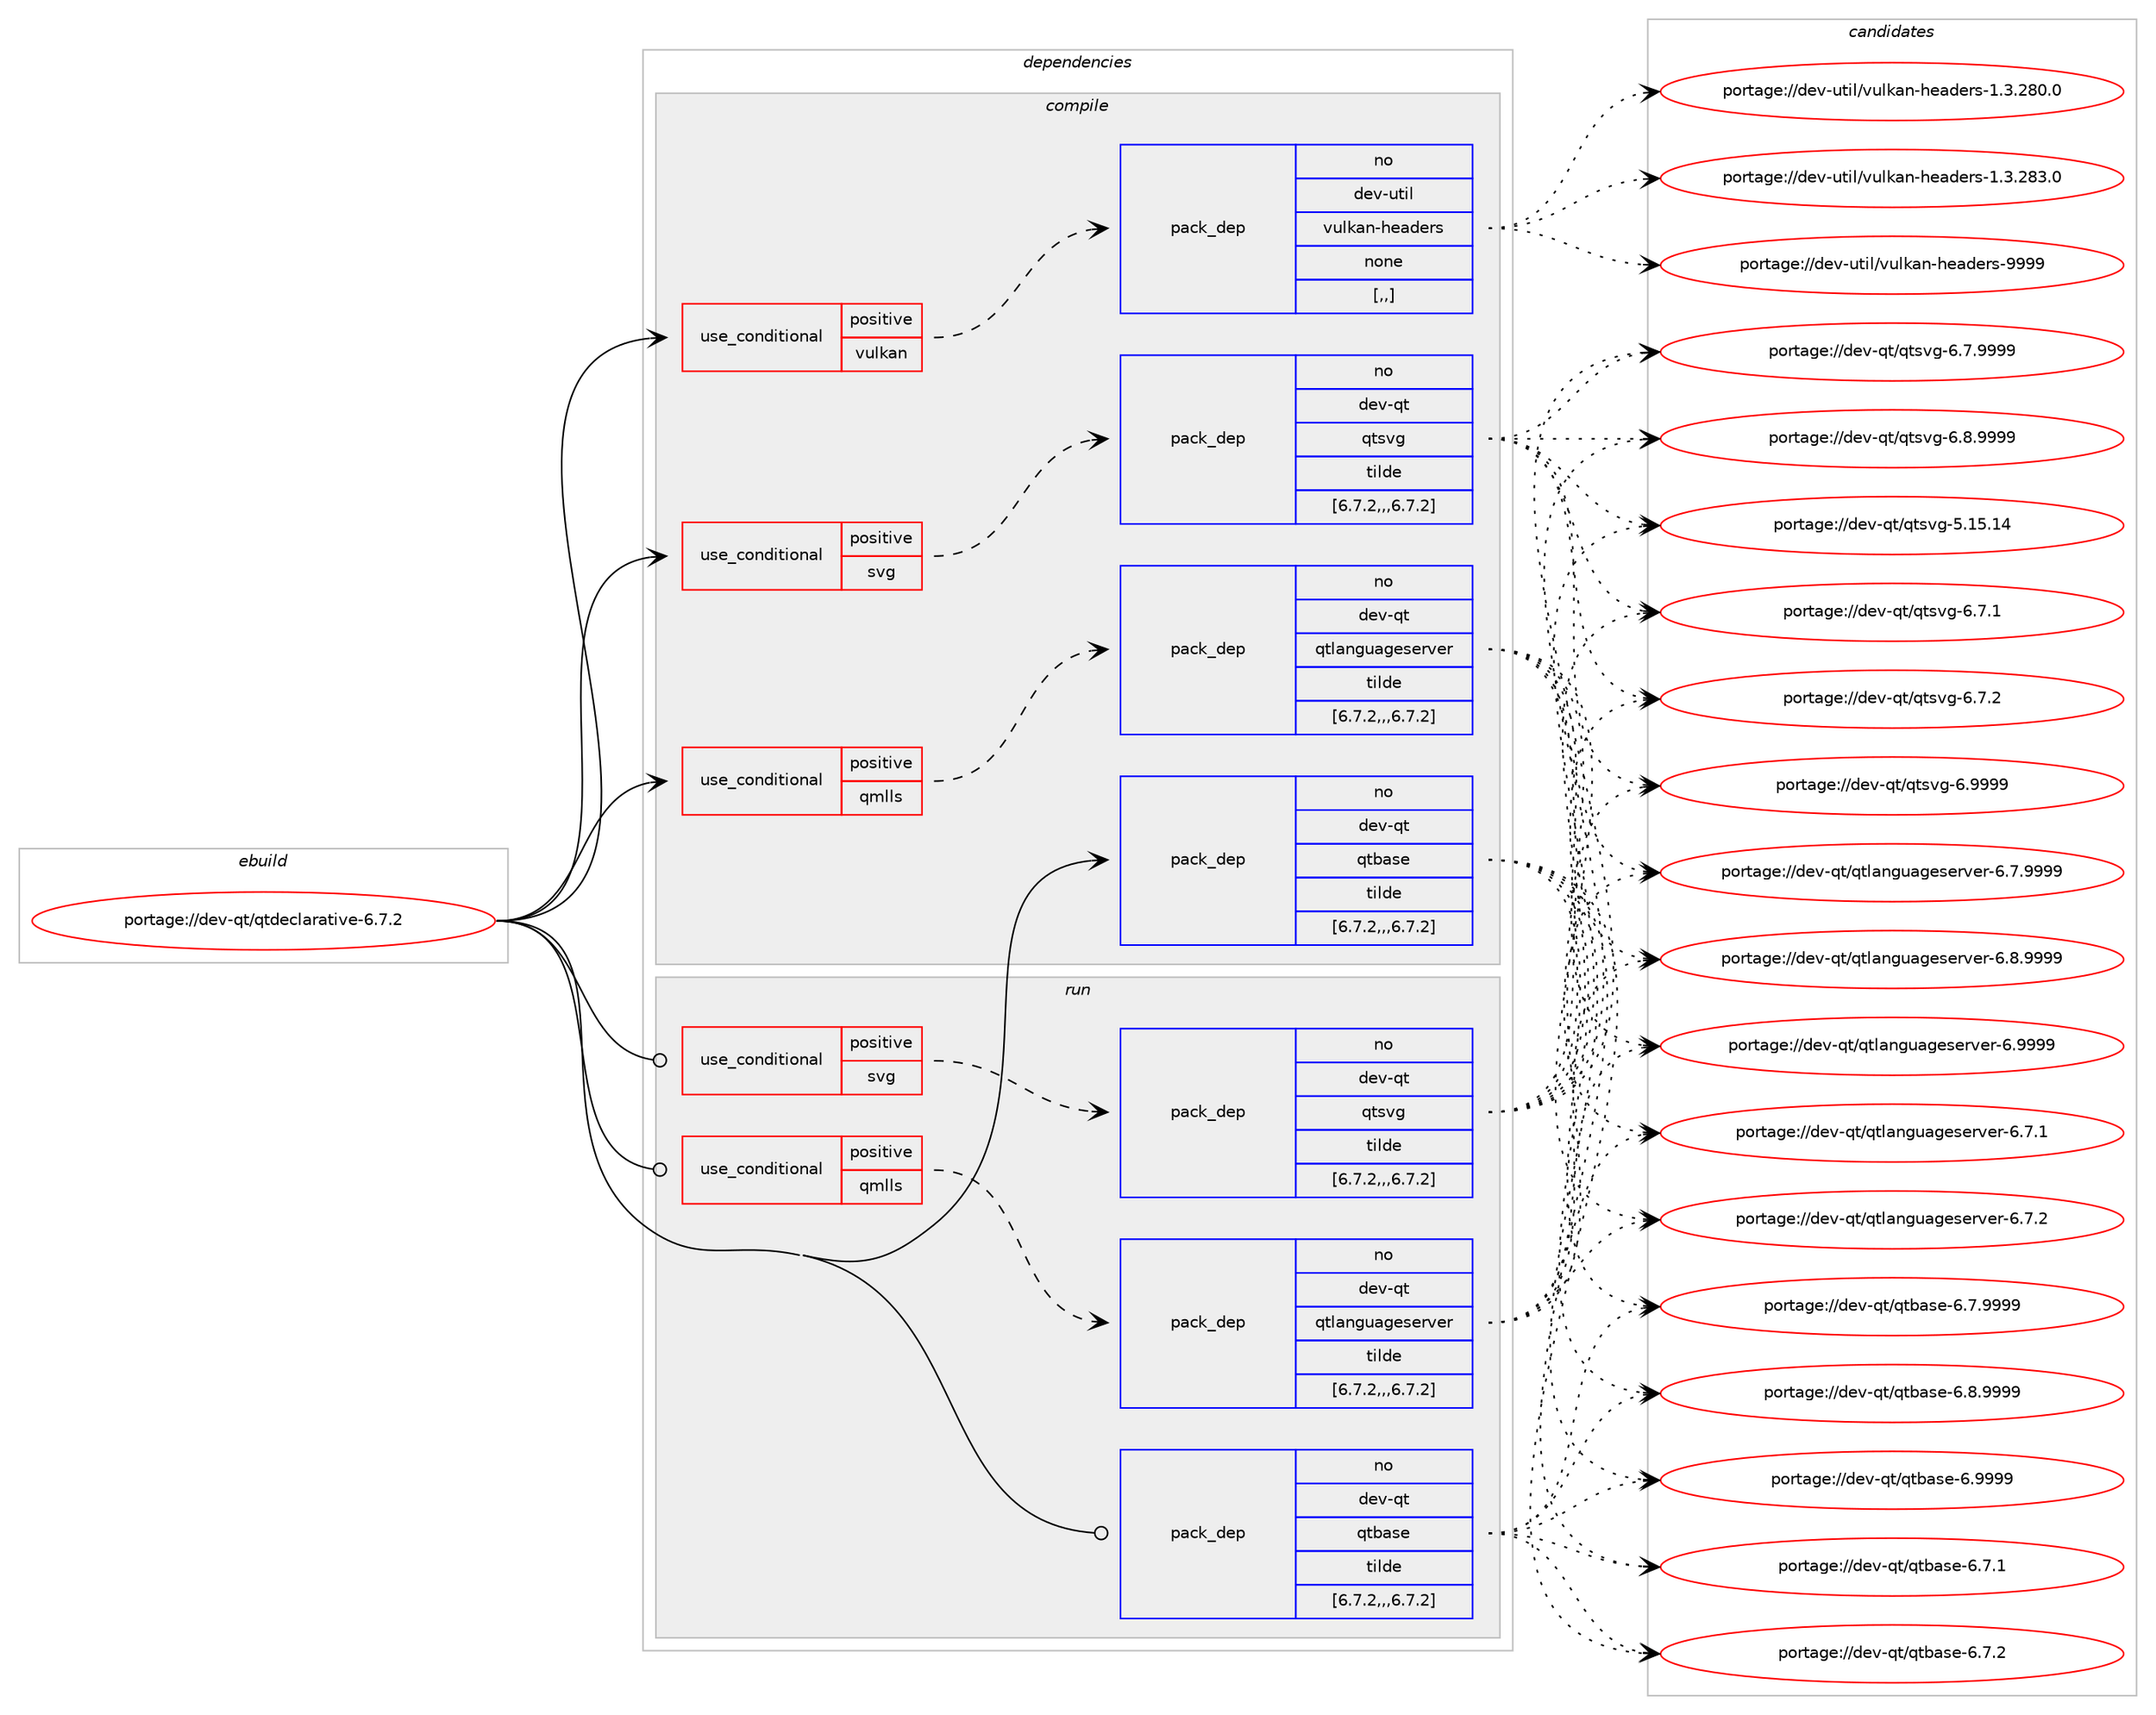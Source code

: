 digraph prolog {

# *************
# Graph options
# *************

newrank=true;
concentrate=true;
compound=true;
graph [rankdir=LR,fontname=Helvetica,fontsize=10,ranksep=1.5];#, ranksep=2.5, nodesep=0.2];
edge  [arrowhead=vee];
node  [fontname=Helvetica,fontsize=10];

# **********
# The ebuild
# **********

subgraph cluster_leftcol {
color=gray;
rank=same;
label=<<i>ebuild</i>>;
id [label="portage://dev-qt/qtdeclarative-6.7.2", color=red, width=4, href="../dev-qt/qtdeclarative-6.7.2.svg"];
}

# ****************
# The dependencies
# ****************

subgraph cluster_midcol {
color=gray;
label=<<i>dependencies</i>>;
subgraph cluster_compile {
fillcolor="#eeeeee";
style=filled;
label=<<i>compile</i>>;
subgraph cond40745 {
dependency165503 [label=<<TABLE BORDER="0" CELLBORDER="1" CELLSPACING="0" CELLPADDING="4"><TR><TD ROWSPAN="3" CELLPADDING="10">use_conditional</TD></TR><TR><TD>positive</TD></TR><TR><TD>qmlls</TD></TR></TABLE>>, shape=none, color=red];
subgraph pack123518 {
dependency165504 [label=<<TABLE BORDER="0" CELLBORDER="1" CELLSPACING="0" CELLPADDING="4" WIDTH="220"><TR><TD ROWSPAN="6" CELLPADDING="30">pack_dep</TD></TR><TR><TD WIDTH="110">no</TD></TR><TR><TD>dev-qt</TD></TR><TR><TD>qtlanguageserver</TD></TR><TR><TD>tilde</TD></TR><TR><TD>[6.7.2,,,6.7.2]</TD></TR></TABLE>>, shape=none, color=blue];
}
dependency165503:e -> dependency165504:w [weight=20,style="dashed",arrowhead="vee"];
}
id:e -> dependency165503:w [weight=20,style="solid",arrowhead="vee"];
subgraph cond40746 {
dependency165505 [label=<<TABLE BORDER="0" CELLBORDER="1" CELLSPACING="0" CELLPADDING="4"><TR><TD ROWSPAN="3" CELLPADDING="10">use_conditional</TD></TR><TR><TD>positive</TD></TR><TR><TD>svg</TD></TR></TABLE>>, shape=none, color=red];
subgraph pack123519 {
dependency165506 [label=<<TABLE BORDER="0" CELLBORDER="1" CELLSPACING="0" CELLPADDING="4" WIDTH="220"><TR><TD ROWSPAN="6" CELLPADDING="30">pack_dep</TD></TR><TR><TD WIDTH="110">no</TD></TR><TR><TD>dev-qt</TD></TR><TR><TD>qtsvg</TD></TR><TR><TD>tilde</TD></TR><TR><TD>[6.7.2,,,6.7.2]</TD></TR></TABLE>>, shape=none, color=blue];
}
dependency165505:e -> dependency165506:w [weight=20,style="dashed",arrowhead="vee"];
}
id:e -> dependency165505:w [weight=20,style="solid",arrowhead="vee"];
subgraph cond40747 {
dependency165507 [label=<<TABLE BORDER="0" CELLBORDER="1" CELLSPACING="0" CELLPADDING="4"><TR><TD ROWSPAN="3" CELLPADDING="10">use_conditional</TD></TR><TR><TD>positive</TD></TR><TR><TD>vulkan</TD></TR></TABLE>>, shape=none, color=red];
subgraph pack123520 {
dependency165508 [label=<<TABLE BORDER="0" CELLBORDER="1" CELLSPACING="0" CELLPADDING="4" WIDTH="220"><TR><TD ROWSPAN="6" CELLPADDING="30">pack_dep</TD></TR><TR><TD WIDTH="110">no</TD></TR><TR><TD>dev-util</TD></TR><TR><TD>vulkan-headers</TD></TR><TR><TD>none</TD></TR><TR><TD>[,,]</TD></TR></TABLE>>, shape=none, color=blue];
}
dependency165507:e -> dependency165508:w [weight=20,style="dashed",arrowhead="vee"];
}
id:e -> dependency165507:w [weight=20,style="solid",arrowhead="vee"];
subgraph pack123521 {
dependency165509 [label=<<TABLE BORDER="0" CELLBORDER="1" CELLSPACING="0" CELLPADDING="4" WIDTH="220"><TR><TD ROWSPAN="6" CELLPADDING="30">pack_dep</TD></TR><TR><TD WIDTH="110">no</TD></TR><TR><TD>dev-qt</TD></TR><TR><TD>qtbase</TD></TR><TR><TD>tilde</TD></TR><TR><TD>[6.7.2,,,6.7.2]</TD></TR></TABLE>>, shape=none, color=blue];
}
id:e -> dependency165509:w [weight=20,style="solid",arrowhead="vee"];
}
subgraph cluster_compileandrun {
fillcolor="#eeeeee";
style=filled;
label=<<i>compile and run</i>>;
}
subgraph cluster_run {
fillcolor="#eeeeee";
style=filled;
label=<<i>run</i>>;
subgraph cond40748 {
dependency165510 [label=<<TABLE BORDER="0" CELLBORDER="1" CELLSPACING="0" CELLPADDING="4"><TR><TD ROWSPAN="3" CELLPADDING="10">use_conditional</TD></TR><TR><TD>positive</TD></TR><TR><TD>qmlls</TD></TR></TABLE>>, shape=none, color=red];
subgraph pack123522 {
dependency165511 [label=<<TABLE BORDER="0" CELLBORDER="1" CELLSPACING="0" CELLPADDING="4" WIDTH="220"><TR><TD ROWSPAN="6" CELLPADDING="30">pack_dep</TD></TR><TR><TD WIDTH="110">no</TD></TR><TR><TD>dev-qt</TD></TR><TR><TD>qtlanguageserver</TD></TR><TR><TD>tilde</TD></TR><TR><TD>[6.7.2,,,6.7.2]</TD></TR></TABLE>>, shape=none, color=blue];
}
dependency165510:e -> dependency165511:w [weight=20,style="dashed",arrowhead="vee"];
}
id:e -> dependency165510:w [weight=20,style="solid",arrowhead="odot"];
subgraph cond40749 {
dependency165512 [label=<<TABLE BORDER="0" CELLBORDER="1" CELLSPACING="0" CELLPADDING="4"><TR><TD ROWSPAN="3" CELLPADDING="10">use_conditional</TD></TR><TR><TD>positive</TD></TR><TR><TD>svg</TD></TR></TABLE>>, shape=none, color=red];
subgraph pack123523 {
dependency165513 [label=<<TABLE BORDER="0" CELLBORDER="1" CELLSPACING="0" CELLPADDING="4" WIDTH="220"><TR><TD ROWSPAN="6" CELLPADDING="30">pack_dep</TD></TR><TR><TD WIDTH="110">no</TD></TR><TR><TD>dev-qt</TD></TR><TR><TD>qtsvg</TD></TR><TR><TD>tilde</TD></TR><TR><TD>[6.7.2,,,6.7.2]</TD></TR></TABLE>>, shape=none, color=blue];
}
dependency165512:e -> dependency165513:w [weight=20,style="dashed",arrowhead="vee"];
}
id:e -> dependency165512:w [weight=20,style="solid",arrowhead="odot"];
subgraph pack123524 {
dependency165514 [label=<<TABLE BORDER="0" CELLBORDER="1" CELLSPACING="0" CELLPADDING="4" WIDTH="220"><TR><TD ROWSPAN="6" CELLPADDING="30">pack_dep</TD></TR><TR><TD WIDTH="110">no</TD></TR><TR><TD>dev-qt</TD></TR><TR><TD>qtbase</TD></TR><TR><TD>tilde</TD></TR><TR><TD>[6.7.2,,,6.7.2]</TD></TR></TABLE>>, shape=none, color=blue];
}
id:e -> dependency165514:w [weight=20,style="solid",arrowhead="odot"];
}
}

# **************
# The candidates
# **************

subgraph cluster_choices {
rank=same;
color=gray;
label=<<i>candidates</i>>;

subgraph choice123518 {
color=black;
nodesep=1;
choice10010111845113116471131161089711010311797103101115101114118101114455446554649 [label="portage://dev-qt/qtlanguageserver-6.7.1", color=red, width=4,href="../dev-qt/qtlanguageserver-6.7.1.svg"];
choice10010111845113116471131161089711010311797103101115101114118101114455446554650 [label="portage://dev-qt/qtlanguageserver-6.7.2", color=red, width=4,href="../dev-qt/qtlanguageserver-6.7.2.svg"];
choice10010111845113116471131161089711010311797103101115101114118101114455446554657575757 [label="portage://dev-qt/qtlanguageserver-6.7.9999", color=red, width=4,href="../dev-qt/qtlanguageserver-6.7.9999.svg"];
choice10010111845113116471131161089711010311797103101115101114118101114455446564657575757 [label="portage://dev-qt/qtlanguageserver-6.8.9999", color=red, width=4,href="../dev-qt/qtlanguageserver-6.8.9999.svg"];
choice1001011184511311647113116108971101031179710310111510111411810111445544657575757 [label="portage://dev-qt/qtlanguageserver-6.9999", color=red, width=4,href="../dev-qt/qtlanguageserver-6.9999.svg"];
dependency165504:e -> choice10010111845113116471131161089711010311797103101115101114118101114455446554649:w [style=dotted,weight="100"];
dependency165504:e -> choice10010111845113116471131161089711010311797103101115101114118101114455446554650:w [style=dotted,weight="100"];
dependency165504:e -> choice10010111845113116471131161089711010311797103101115101114118101114455446554657575757:w [style=dotted,weight="100"];
dependency165504:e -> choice10010111845113116471131161089711010311797103101115101114118101114455446564657575757:w [style=dotted,weight="100"];
dependency165504:e -> choice1001011184511311647113116108971101031179710310111510111411810111445544657575757:w [style=dotted,weight="100"];
}
subgraph choice123519 {
color=black;
nodesep=1;
choice10010111845113116471131161151181034553464953464952 [label="portage://dev-qt/qtsvg-5.15.14", color=red, width=4,href="../dev-qt/qtsvg-5.15.14.svg"];
choice1001011184511311647113116115118103455446554649 [label="portage://dev-qt/qtsvg-6.7.1", color=red, width=4,href="../dev-qt/qtsvg-6.7.1.svg"];
choice1001011184511311647113116115118103455446554650 [label="portage://dev-qt/qtsvg-6.7.2", color=red, width=4,href="../dev-qt/qtsvg-6.7.2.svg"];
choice1001011184511311647113116115118103455446554657575757 [label="portage://dev-qt/qtsvg-6.7.9999", color=red, width=4,href="../dev-qt/qtsvg-6.7.9999.svg"];
choice1001011184511311647113116115118103455446564657575757 [label="portage://dev-qt/qtsvg-6.8.9999", color=red, width=4,href="../dev-qt/qtsvg-6.8.9999.svg"];
choice100101118451131164711311611511810345544657575757 [label="portage://dev-qt/qtsvg-6.9999", color=red, width=4,href="../dev-qt/qtsvg-6.9999.svg"];
dependency165506:e -> choice10010111845113116471131161151181034553464953464952:w [style=dotted,weight="100"];
dependency165506:e -> choice1001011184511311647113116115118103455446554649:w [style=dotted,weight="100"];
dependency165506:e -> choice1001011184511311647113116115118103455446554650:w [style=dotted,weight="100"];
dependency165506:e -> choice1001011184511311647113116115118103455446554657575757:w [style=dotted,weight="100"];
dependency165506:e -> choice1001011184511311647113116115118103455446564657575757:w [style=dotted,weight="100"];
dependency165506:e -> choice100101118451131164711311611511810345544657575757:w [style=dotted,weight="100"];
}
subgraph choice123520 {
color=black;
nodesep=1;
choice100101118451171161051084711811710810797110451041019710010111411545494651465056484648 [label="portage://dev-util/vulkan-headers-1.3.280.0", color=red, width=4,href="../dev-util/vulkan-headers-1.3.280.0.svg"];
choice100101118451171161051084711811710810797110451041019710010111411545494651465056514648 [label="portage://dev-util/vulkan-headers-1.3.283.0", color=red, width=4,href="../dev-util/vulkan-headers-1.3.283.0.svg"];
choice10010111845117116105108471181171081079711045104101971001011141154557575757 [label="portage://dev-util/vulkan-headers-9999", color=red, width=4,href="../dev-util/vulkan-headers-9999.svg"];
dependency165508:e -> choice100101118451171161051084711811710810797110451041019710010111411545494651465056484648:w [style=dotted,weight="100"];
dependency165508:e -> choice100101118451171161051084711811710810797110451041019710010111411545494651465056514648:w [style=dotted,weight="100"];
dependency165508:e -> choice10010111845117116105108471181171081079711045104101971001011141154557575757:w [style=dotted,weight="100"];
}
subgraph choice123521 {
color=black;
nodesep=1;
choice10010111845113116471131169897115101455446554649 [label="portage://dev-qt/qtbase-6.7.1", color=red, width=4,href="../dev-qt/qtbase-6.7.1.svg"];
choice10010111845113116471131169897115101455446554650 [label="portage://dev-qt/qtbase-6.7.2", color=red, width=4,href="../dev-qt/qtbase-6.7.2.svg"];
choice10010111845113116471131169897115101455446554657575757 [label="portage://dev-qt/qtbase-6.7.9999", color=red, width=4,href="../dev-qt/qtbase-6.7.9999.svg"];
choice10010111845113116471131169897115101455446564657575757 [label="portage://dev-qt/qtbase-6.8.9999", color=red, width=4,href="../dev-qt/qtbase-6.8.9999.svg"];
choice1001011184511311647113116989711510145544657575757 [label="portage://dev-qt/qtbase-6.9999", color=red, width=4,href="../dev-qt/qtbase-6.9999.svg"];
dependency165509:e -> choice10010111845113116471131169897115101455446554649:w [style=dotted,weight="100"];
dependency165509:e -> choice10010111845113116471131169897115101455446554650:w [style=dotted,weight="100"];
dependency165509:e -> choice10010111845113116471131169897115101455446554657575757:w [style=dotted,weight="100"];
dependency165509:e -> choice10010111845113116471131169897115101455446564657575757:w [style=dotted,weight="100"];
dependency165509:e -> choice1001011184511311647113116989711510145544657575757:w [style=dotted,weight="100"];
}
subgraph choice123522 {
color=black;
nodesep=1;
choice10010111845113116471131161089711010311797103101115101114118101114455446554649 [label="portage://dev-qt/qtlanguageserver-6.7.1", color=red, width=4,href="../dev-qt/qtlanguageserver-6.7.1.svg"];
choice10010111845113116471131161089711010311797103101115101114118101114455446554650 [label="portage://dev-qt/qtlanguageserver-6.7.2", color=red, width=4,href="../dev-qt/qtlanguageserver-6.7.2.svg"];
choice10010111845113116471131161089711010311797103101115101114118101114455446554657575757 [label="portage://dev-qt/qtlanguageserver-6.7.9999", color=red, width=4,href="../dev-qt/qtlanguageserver-6.7.9999.svg"];
choice10010111845113116471131161089711010311797103101115101114118101114455446564657575757 [label="portage://dev-qt/qtlanguageserver-6.8.9999", color=red, width=4,href="../dev-qt/qtlanguageserver-6.8.9999.svg"];
choice1001011184511311647113116108971101031179710310111510111411810111445544657575757 [label="portage://dev-qt/qtlanguageserver-6.9999", color=red, width=4,href="../dev-qt/qtlanguageserver-6.9999.svg"];
dependency165511:e -> choice10010111845113116471131161089711010311797103101115101114118101114455446554649:w [style=dotted,weight="100"];
dependency165511:e -> choice10010111845113116471131161089711010311797103101115101114118101114455446554650:w [style=dotted,weight="100"];
dependency165511:e -> choice10010111845113116471131161089711010311797103101115101114118101114455446554657575757:w [style=dotted,weight="100"];
dependency165511:e -> choice10010111845113116471131161089711010311797103101115101114118101114455446564657575757:w [style=dotted,weight="100"];
dependency165511:e -> choice1001011184511311647113116108971101031179710310111510111411810111445544657575757:w [style=dotted,weight="100"];
}
subgraph choice123523 {
color=black;
nodesep=1;
choice10010111845113116471131161151181034553464953464952 [label="portage://dev-qt/qtsvg-5.15.14", color=red, width=4,href="../dev-qt/qtsvg-5.15.14.svg"];
choice1001011184511311647113116115118103455446554649 [label="portage://dev-qt/qtsvg-6.7.1", color=red, width=4,href="../dev-qt/qtsvg-6.7.1.svg"];
choice1001011184511311647113116115118103455446554650 [label="portage://dev-qt/qtsvg-6.7.2", color=red, width=4,href="../dev-qt/qtsvg-6.7.2.svg"];
choice1001011184511311647113116115118103455446554657575757 [label="portage://dev-qt/qtsvg-6.7.9999", color=red, width=4,href="../dev-qt/qtsvg-6.7.9999.svg"];
choice1001011184511311647113116115118103455446564657575757 [label="portage://dev-qt/qtsvg-6.8.9999", color=red, width=4,href="../dev-qt/qtsvg-6.8.9999.svg"];
choice100101118451131164711311611511810345544657575757 [label="portage://dev-qt/qtsvg-6.9999", color=red, width=4,href="../dev-qt/qtsvg-6.9999.svg"];
dependency165513:e -> choice10010111845113116471131161151181034553464953464952:w [style=dotted,weight="100"];
dependency165513:e -> choice1001011184511311647113116115118103455446554649:w [style=dotted,weight="100"];
dependency165513:e -> choice1001011184511311647113116115118103455446554650:w [style=dotted,weight="100"];
dependency165513:e -> choice1001011184511311647113116115118103455446554657575757:w [style=dotted,weight="100"];
dependency165513:e -> choice1001011184511311647113116115118103455446564657575757:w [style=dotted,weight="100"];
dependency165513:e -> choice100101118451131164711311611511810345544657575757:w [style=dotted,weight="100"];
}
subgraph choice123524 {
color=black;
nodesep=1;
choice10010111845113116471131169897115101455446554649 [label="portage://dev-qt/qtbase-6.7.1", color=red, width=4,href="../dev-qt/qtbase-6.7.1.svg"];
choice10010111845113116471131169897115101455446554650 [label="portage://dev-qt/qtbase-6.7.2", color=red, width=4,href="../dev-qt/qtbase-6.7.2.svg"];
choice10010111845113116471131169897115101455446554657575757 [label="portage://dev-qt/qtbase-6.7.9999", color=red, width=4,href="../dev-qt/qtbase-6.7.9999.svg"];
choice10010111845113116471131169897115101455446564657575757 [label="portage://dev-qt/qtbase-6.8.9999", color=red, width=4,href="../dev-qt/qtbase-6.8.9999.svg"];
choice1001011184511311647113116989711510145544657575757 [label="portage://dev-qt/qtbase-6.9999", color=red, width=4,href="../dev-qt/qtbase-6.9999.svg"];
dependency165514:e -> choice10010111845113116471131169897115101455446554649:w [style=dotted,weight="100"];
dependency165514:e -> choice10010111845113116471131169897115101455446554650:w [style=dotted,weight="100"];
dependency165514:e -> choice10010111845113116471131169897115101455446554657575757:w [style=dotted,weight="100"];
dependency165514:e -> choice10010111845113116471131169897115101455446564657575757:w [style=dotted,weight="100"];
dependency165514:e -> choice1001011184511311647113116989711510145544657575757:w [style=dotted,weight="100"];
}
}

}
